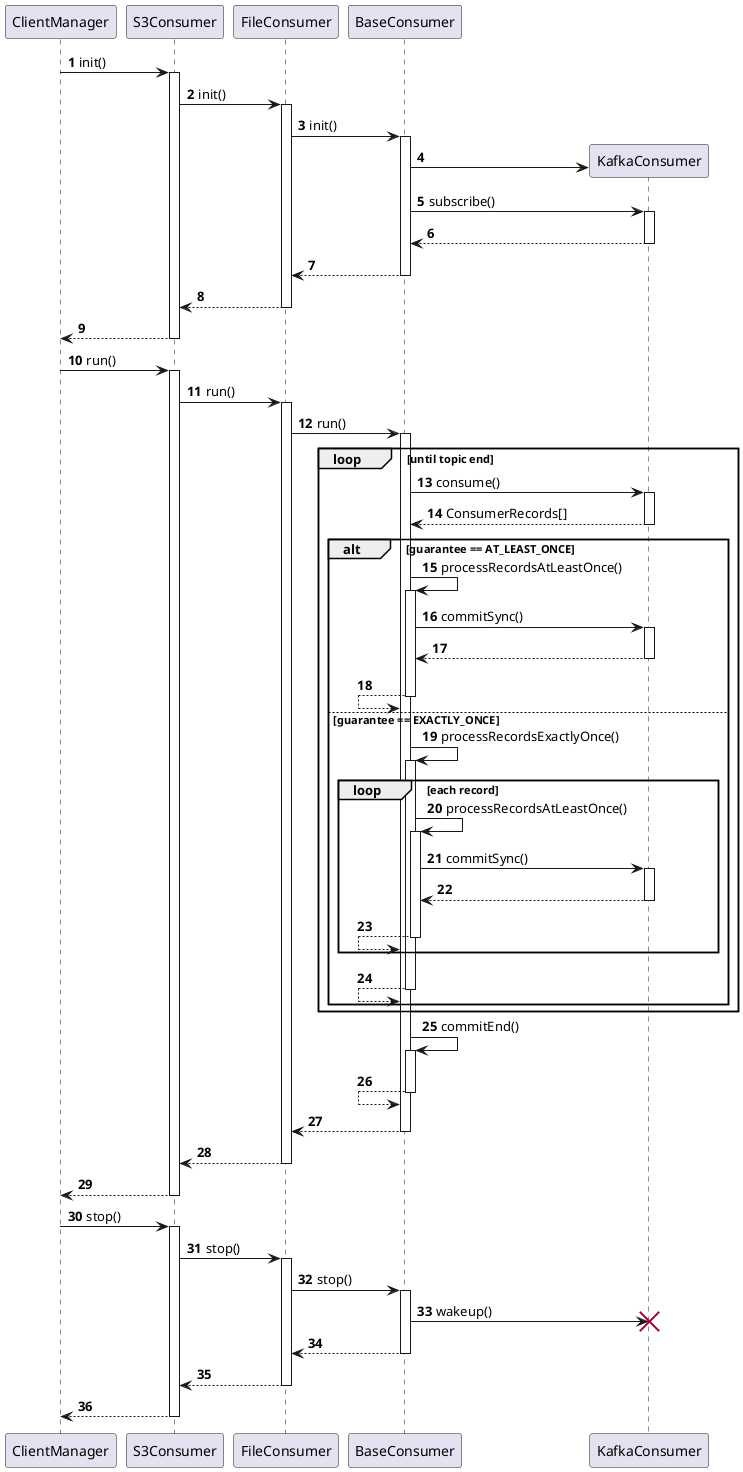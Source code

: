@startuml
autonumber
autoactivate on

ClientManager -> S3Consumer: init()
    S3Consumer -> FileConsumer: init()
        FileConsumer -> BaseConsumer: init()
            BaseConsumer -> KafkaConsumer **
            BaseConsumer -> KafkaConsumer: subscribe()
            BaseConsumer <-- KafkaConsumer
        FileConsumer <-- BaseConsumer
    S3Consumer <-- FileConsumer
ClientManager <-- S3Consumer

ClientManager -> S3Consumer: run()
    S3Consumer -> FileConsumer: run()
        FileConsumer -> BaseConsumer: run()
            loop until topic end
                BaseConsumer -> KafkaConsumer: consume()
                BaseConsumer <-- KafkaConsumer: ConsumerRecords[]
                alt guarantee == AT_LEAST_ONCE
                    BaseConsumer -> BaseConsumer: processRecordsAtLeastOnce()
                        BaseConsumer -> KafkaConsumer: commitSync()
                        BaseConsumer <-- KafkaConsumer
                    BaseConsumer <-- BaseConsumer
                else guarantee == EXACTLY_ONCE
                    BaseConsumer -> BaseConsumer: processRecordsExactlyOnce()
                    loop each record
                        BaseConsumer -> BaseConsumer: processRecordsAtLeastOnce()
                            BaseConsumer -> KafkaConsumer: commitSync()
                            BaseConsumer <-- KafkaConsumer
                        BaseConsumer <-- BaseConsumer
                    end
                    BaseConsumer <-- BaseConsumer
                end
            end
            BaseConsumer -> BaseConsumer: commitEnd()
            BaseConsumer <-- BaseConsumer
        FileConsumer <-- BaseConsumer
    S3Consumer <-- FileConsumer
ClientManager <-- S3Consumer

ClientManager -> S3Consumer: stop()
    S3Consumer -> FileConsumer: stop()
        FileConsumer -> BaseConsumer: stop()
            BaseConsumer -> KafkaConsumer !!: wakeup()
        FileConsumer <-- BaseConsumer
    S3Consumer <-- FileConsumer
ClientManager <-- S3Consumer

@enduml